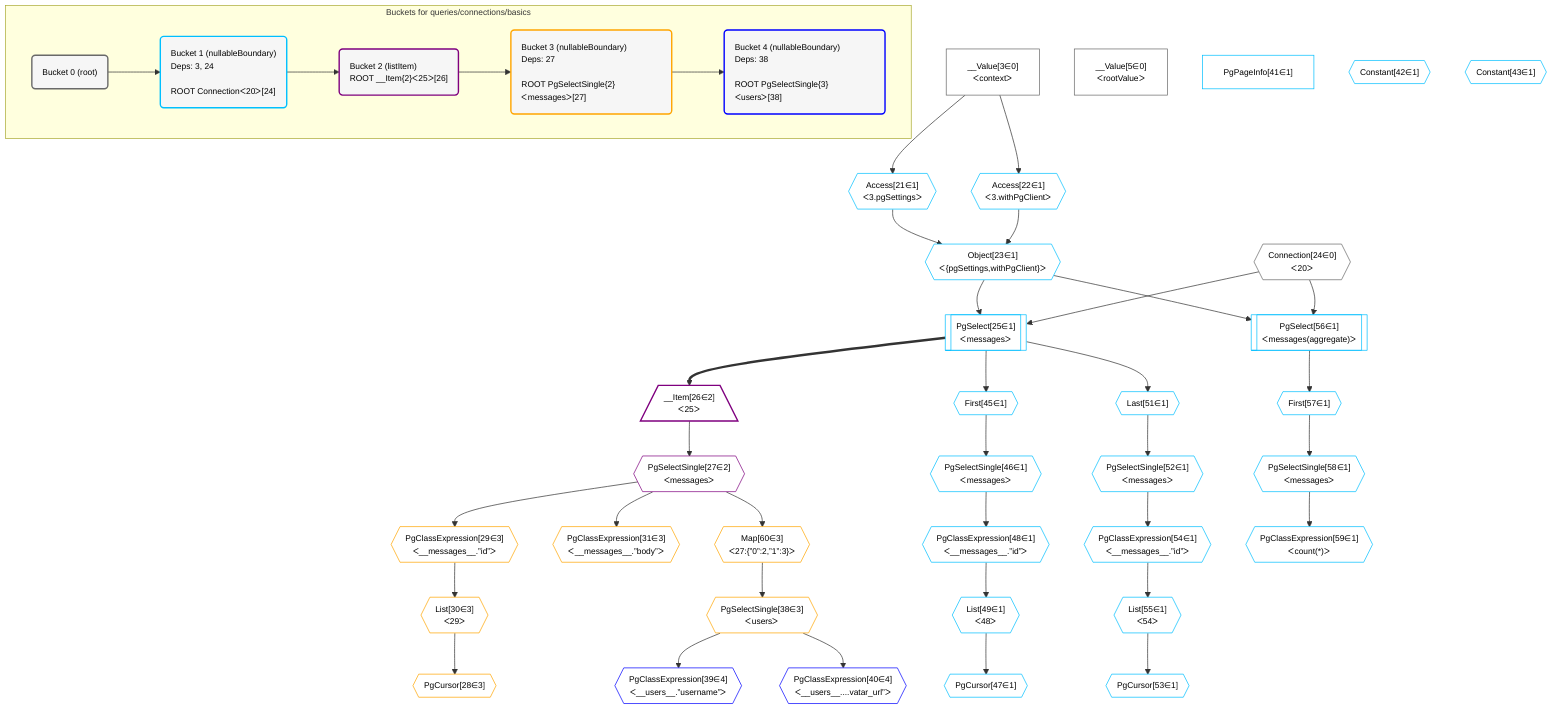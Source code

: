 %%{init: {'themeVariables': { 'fontSize': '12px'}}}%%
graph TD
    classDef path fill:#eee,stroke:#000,color:#000
    classDef plan fill:#fff,stroke-width:1px,color:#000
    classDef itemplan fill:#fff,stroke-width:2px,color:#000
    classDef unbatchedplan fill:#dff,stroke-width:1px,color:#000
    classDef sideeffectplan fill:#fcc,stroke-width:2px,color:#000
    classDef bucket fill:#f6f6f6,color:#000,stroke-width:2px,text-align:left


    %% define steps
    __Value3["__Value[3∈0]<br />ᐸcontextᐳ"]:::plan
    __Value5["__Value[5∈0]<br />ᐸrootValueᐳ"]:::plan
    Access21{{"Access[21∈1]<br />ᐸ3.pgSettingsᐳ"}}:::plan
    Access22{{"Access[22∈1]<br />ᐸ3.withPgClientᐳ"}}:::plan
    Object23{{"Object[23∈1]<br />ᐸ{pgSettings,withPgClient}ᐳ"}}:::plan
    Connection24{{"Connection[24∈0]<br />ᐸ20ᐳ"}}:::plan
    PgSelect25[["PgSelect[25∈1]<br />ᐸmessagesᐳ"]]:::plan
    __Item26[/"__Item[26∈2]<br />ᐸ25ᐳ"\]:::itemplan
    PgSelectSingle27{{"PgSelectSingle[27∈2]<br />ᐸmessagesᐳ"}}:::plan
    PgClassExpression29{{"PgClassExpression[29∈3]<br />ᐸ__messages__.”id”ᐳ"}}:::plan
    List30{{"List[30∈3]<br />ᐸ29ᐳ"}}:::plan
    PgCursor28{{"PgCursor[28∈3]"}}:::plan
    PgClassExpression31{{"PgClassExpression[31∈3]<br />ᐸ__messages__.”body”ᐳ"}}:::plan
    Map60{{"Map[60∈3]<br />ᐸ27:{”0”:2,”1”:3}ᐳ"}}:::plan
    PgSelectSingle38{{"PgSelectSingle[38∈3]<br />ᐸusersᐳ"}}:::plan
    PgClassExpression39{{"PgClassExpression[39∈4]<br />ᐸ__users__.”username”ᐳ"}}:::plan
    PgClassExpression40{{"PgClassExpression[40∈4]<br />ᐸ__users__....vatar_url”ᐳ"}}:::plan
    PgPageInfo41["PgPageInfo[41∈1]"]:::plan
    Constant42{{"Constant[42∈1]"}}:::plan
    Constant43{{"Constant[43∈1]"}}:::plan
    First45{{"First[45∈1]"}}:::plan
    PgSelectSingle46{{"PgSelectSingle[46∈1]<br />ᐸmessagesᐳ"}}:::plan
    PgClassExpression48{{"PgClassExpression[48∈1]<br />ᐸ__messages__.”id”ᐳ"}}:::plan
    List49{{"List[49∈1]<br />ᐸ48ᐳ"}}:::plan
    PgCursor47{{"PgCursor[47∈1]"}}:::plan
    Last51{{"Last[51∈1]"}}:::plan
    PgSelectSingle52{{"PgSelectSingle[52∈1]<br />ᐸmessagesᐳ"}}:::plan
    PgClassExpression54{{"PgClassExpression[54∈1]<br />ᐸ__messages__.”id”ᐳ"}}:::plan
    List55{{"List[55∈1]<br />ᐸ54ᐳ"}}:::plan
    PgCursor53{{"PgCursor[53∈1]"}}:::plan
    PgSelect56[["PgSelect[56∈1]<br />ᐸmessages(aggregate)ᐳ"]]:::plan
    First57{{"First[57∈1]"}}:::plan
    PgSelectSingle58{{"PgSelectSingle[58∈1]<br />ᐸmessagesᐳ"}}:::plan
    PgClassExpression59{{"PgClassExpression[59∈1]<br />ᐸcount(*)ᐳ"}}:::plan

    %% plan dependencies
    __Value3 --> Access21
    __Value3 --> Access22
    Access21 & Access22 --> Object23
    Object23 & Connection24 --> PgSelect25
    PgSelect25 ==> __Item26
    __Item26 --> PgSelectSingle27
    PgSelectSingle27 --> PgClassExpression29
    PgClassExpression29 --> List30
    List30 --> PgCursor28
    PgSelectSingle27 --> PgClassExpression31
    PgSelectSingle27 --> Map60
    Map60 --> PgSelectSingle38
    PgSelectSingle38 --> PgClassExpression39
    PgSelectSingle38 --> PgClassExpression40
    PgSelect25 --> First45
    First45 --> PgSelectSingle46
    PgSelectSingle46 --> PgClassExpression48
    PgClassExpression48 --> List49
    List49 --> PgCursor47
    PgSelect25 --> Last51
    Last51 --> PgSelectSingle52
    PgSelectSingle52 --> PgClassExpression54
    PgClassExpression54 --> List55
    List55 --> PgCursor53
    Object23 & Connection24 --> PgSelect56
    PgSelect56 --> First57
    First57 --> PgSelectSingle58
    PgSelectSingle58 --> PgClassExpression59

    subgraph "Buckets for queries/connections/basics"
    Bucket0("Bucket 0 (root)"):::bucket
    classDef bucket0 stroke:#696969
    class Bucket0,__Value3,__Value5,Connection24 bucket0
    Bucket1("Bucket 1 (nullableBoundary)<br />Deps: 3, 24<br /><br />ROOT Connectionᐸ20ᐳ[24]"):::bucket
    classDef bucket1 stroke:#00bfff
    class Bucket1,Access21,Access22,Object23,PgSelect25,PgPageInfo41,Constant42,Constant43,First45,PgSelectSingle46,PgCursor47,PgClassExpression48,List49,Last51,PgSelectSingle52,PgCursor53,PgClassExpression54,List55,PgSelect56,First57,PgSelectSingle58,PgClassExpression59 bucket1
    Bucket2("Bucket 2 (listItem)<br />ROOT __Item{2}ᐸ25ᐳ[26]"):::bucket
    classDef bucket2 stroke:#7f007f
    class Bucket2,__Item26,PgSelectSingle27 bucket2
    Bucket3("Bucket 3 (nullableBoundary)<br />Deps: 27<br /><br />ROOT PgSelectSingle{2}ᐸmessagesᐳ[27]"):::bucket
    classDef bucket3 stroke:#ffa500
    class Bucket3,PgCursor28,PgClassExpression29,List30,PgClassExpression31,PgSelectSingle38,Map60 bucket3
    Bucket4("Bucket 4 (nullableBoundary)<br />Deps: 38<br /><br />ROOT PgSelectSingle{3}ᐸusersᐳ[38]"):::bucket
    classDef bucket4 stroke:#0000ff
    class Bucket4,PgClassExpression39,PgClassExpression40 bucket4
    Bucket0 --> Bucket1
    Bucket1 --> Bucket2
    Bucket2 --> Bucket3
    Bucket3 --> Bucket4
    end